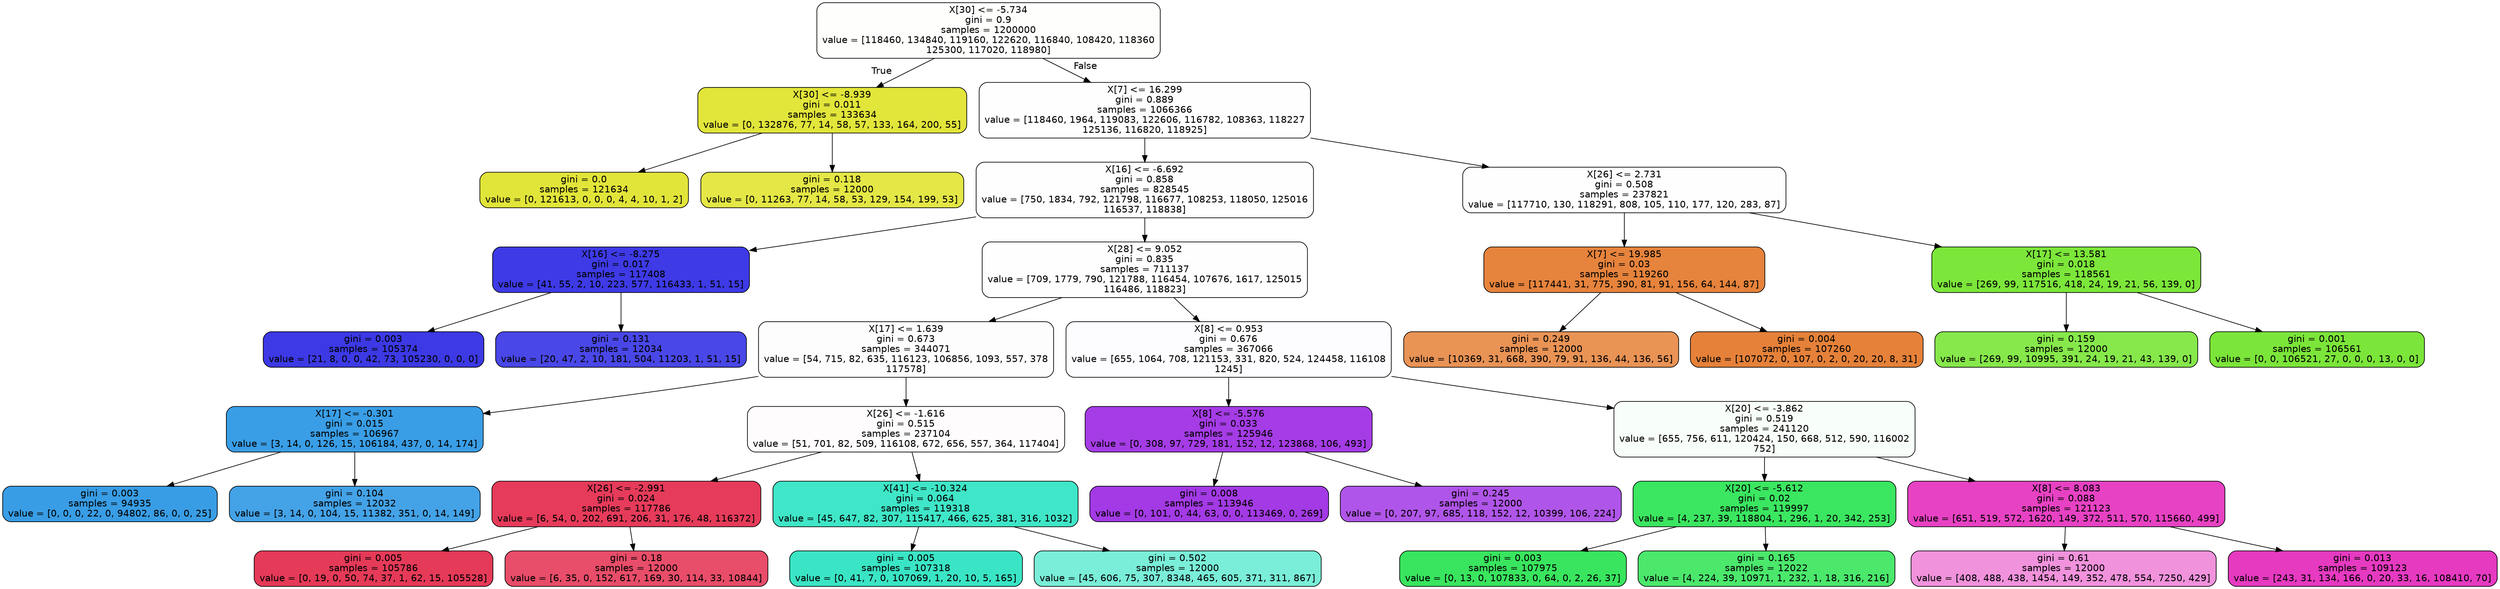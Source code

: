 digraph Tree {
node [shape=box, style="filled, rounded", color="black", fontname=helvetica] ;
edge [fontname=helvetica] ;
0 [label="X[30] <= -5.734\ngini = 0.9\nsamples = 1200000\nvalue = [118460, 134840, 119160, 122620, 116840, 108420, 118360\n125300, 117020, 118980]", fillcolor="#e2e53902"] ;
1 [label="X[30] <= -8.939\ngini = 0.011\nsamples = 133634\nvalue = [0, 132876, 77, 14, 58, 57, 133, 164, 200, 55]", fillcolor="#e2e539fe"] ;
0 -> 1 [labeldistance=2.5, labelangle=45, headlabel="True"] ;
35 [label="gini = 0.0\nsamples = 121634\nvalue = [0, 121613, 0, 0, 0, 4, 4, 10, 1, 2]", fillcolor="#e2e539ff"] ;
1 -> 35 ;
36 [label="gini = 0.118\nsamples = 12000\nvalue = [0, 11263, 77, 14, 58, 53, 129, 154, 199, 53]", fillcolor="#e2e539ef"] ;
1 -> 36 ;
2 [label="X[7] <= 16.299\ngini = 0.889\nsamples = 1066366\nvalue = [118460, 1964, 119083, 122606, 116782, 108363, 118227\n125136, 116820, 118925]", fillcolor="#a339e501"] ;
0 -> 2 [labeldistance=2.5, labelangle=-45, headlabel="False"] ;
3 [label="X[16] <= -6.692\ngini = 0.858\nsamples = 828545\nvalue = [750, 1834, 792, 121798, 116677, 108253, 118050, 125016\n116537, 118838]", fillcolor="#a339e501"] ;
2 -> 3 ;
7 [label="X[16] <= -8.275\ngini = 0.017\nsamples = 117408\nvalue = [41, 55, 2, 10, 223, 577, 116433, 1, 51, 15]", fillcolor="#3c39e5fd"] ;
3 -> 7 ;
33 [label="gini = 0.003\nsamples = 105374\nvalue = [21, 8, 0, 0, 42, 73, 105230, 0, 0, 0]", fillcolor="#3c39e5ff"] ;
7 -> 33 ;
34 [label="gini = 0.131\nsamples = 12034\nvalue = [20, 47, 2, 10, 181, 504, 11203, 1, 51, 15]", fillcolor="#3c39e5ed"] ;
7 -> 34 ;
8 [label="X[28] <= 9.052\ngini = 0.835\nsamples = 711137\nvalue = [709, 1779, 790, 121788, 116454, 107676, 1617, 125015\n116486, 118823]", fillcolor="#a339e501"] ;
3 -> 8 ;
9 [label="X[17] <= 1.639\ngini = 0.673\nsamples = 344071\nvalue = [54, 715, 82, 635, 116123, 106856, 1093, 557, 378\n117578]", fillcolor="#e5395802"] ;
8 -> 9 ;
15 [label="X[17] <= -0.301\ngini = 0.015\nsamples = 106967\nvalue = [3, 14, 0, 126, 15, 106184, 437, 0, 14, 174]", fillcolor="#399de5fd"] ;
9 -> 15 ;
37 [label="gini = 0.003\nsamples = 94935\nvalue = [0, 0, 0, 22, 0, 94802, 86, 0, 0, 25]", fillcolor="#399de5ff"] ;
15 -> 37 ;
38 [label="gini = 0.104\nsamples = 12032\nvalue = [3, 14, 0, 104, 15, 11382, 351, 0, 14, 149]", fillcolor="#399de5f1"] ;
15 -> 38 ;
16 [label="X[26] <= -1.616\ngini = 0.515\nsamples = 237104\nvalue = [51, 701, 82, 509, 116108, 672, 656, 557, 364, 117404]", fillcolor="#e5395803"] ;
9 -> 16 ;
17 [label="X[26] <= -2.991\ngini = 0.024\nsamples = 117786\nvalue = [6, 54, 0, 202, 691, 206, 31, 176, 48, 116372]", fillcolor="#e53958fc"] ;
16 -> 17 ;
27 [label="gini = 0.005\nsamples = 105786\nvalue = [0, 19, 0, 50, 74, 37, 1, 62, 15, 105528]", fillcolor="#e53958fe"] ;
17 -> 27 ;
28 [label="gini = 0.18\nsamples = 12000\nvalue = [6, 35, 0, 152, 617, 169, 30, 114, 33, 10844]", fillcolor="#e53958e5"] ;
17 -> 28 ;
18 [label="X[41] <= -10.324\ngini = 0.064\nsamples = 119318\nvalue = [45, 647, 82, 307, 115417, 466, 625, 381, 316, 1032]", fillcolor="#39e5c5f7"] ;
16 -> 18 ;
21 [label="gini = 0.005\nsamples = 107318\nvalue = [0, 41, 7, 0, 107069, 1, 20, 10, 5, 165]", fillcolor="#39e5c5fe"] ;
18 -> 21 ;
22 [label="gini = 0.502\nsamples = 12000\nvalue = [45, 606, 75, 307, 8348, 465, 605, 371, 311, 867]", fillcolor="#39e5c5ab"] ;
18 -> 22 ;
10 [label="X[8] <= 0.953\ngini = 0.676\nsamples = 367066\nvalue = [655, 1064, 708, 121153, 331, 820, 524, 124458, 116108\n1245]", fillcolor="#a339e503"] ;
8 -> 10 ;
11 [label="X[8] <= -5.576\ngini = 0.033\nsamples = 125946\nvalue = [0, 308, 97, 729, 181, 152, 12, 123868, 106, 493]", fillcolor="#a339e5fb"] ;
10 -> 11 ;
25 [label="gini = 0.008\nsamples = 113946\nvalue = [0, 101, 0, 44, 63, 0, 0, 113469, 0, 269]", fillcolor="#a339e5fe"] ;
11 -> 25 ;
26 [label="gini = 0.245\nsamples = 12000\nvalue = [0, 207, 97, 685, 118, 152, 12, 10399, 106, 224]", fillcolor="#a339e5db"] ;
11 -> 26 ;
12 [label="X[20] <= -3.862\ngini = 0.519\nsamples = 241120\nvalue = [655, 756, 611, 120424, 150, 668, 512, 590, 116002\n752]", fillcolor="#39e55e09"] ;
10 -> 12 ;
13 [label="X[20] <= -5.612\ngini = 0.02\nsamples = 119997\nvalue = [4, 237, 39, 118804, 1, 296, 1, 20, 342, 253]", fillcolor="#39e55efc"] ;
12 -> 13 ;
29 [label="gini = 0.003\nsamples = 107975\nvalue = [0, 13, 0, 107833, 0, 64, 0, 2, 26, 37]", fillcolor="#39e55eff"] ;
13 -> 29 ;
30 [label="gini = 0.165\nsamples = 12022\nvalue = [4, 224, 39, 10971, 1, 232, 1, 18, 316, 216]", fillcolor="#39e55ee8"] ;
13 -> 30 ;
14 [label="X[8] <= 8.083\ngini = 0.088\nsamples = 121123\nvalue = [651, 519, 572, 1620, 149, 372, 511, 570, 115660, 499]", fillcolor="#e539c0f3"] ;
12 -> 14 ;
19 [label="gini = 0.61\nsamples = 12000\nvalue = [408, 488, 438, 1454, 149, 352, 478, 554, 7250, 429]", fillcolor="#e539c08c"] ;
14 -> 19 ;
20 [label="gini = 0.013\nsamples = 109123\nvalue = [243, 31, 134, 166, 0, 20, 33, 16, 108410, 70]", fillcolor="#e539c0fd"] ;
14 -> 20 ;
4 [label="X[26] <= 2.731\ngini = 0.508\nsamples = 237821\nvalue = [117710, 130, 118291, 808, 105, 110, 177, 120, 283, 87]", fillcolor="#7be53901"] ;
2 -> 4 ;
5 [label="X[7] <= 19.985\ngini = 0.03\nsamples = 119260\nvalue = [117441, 31, 775, 390, 81, 91, 156, 64, 144, 87]", fillcolor="#e58139fb"] ;
4 -> 5 ;
23 [label="gini = 0.249\nsamples = 12000\nvalue = [10369, 31, 668, 390, 79, 91, 136, 44, 136, 56]", fillcolor="#e58139da"] ;
5 -> 23 ;
24 [label="gini = 0.004\nsamples = 107260\nvalue = [107072, 0, 107, 0, 2, 0, 20, 20, 8, 31]", fillcolor="#e58139ff"] ;
5 -> 24 ;
6 [label="X[17] <= 13.581\ngini = 0.018\nsamples = 118561\nvalue = [269, 99, 117516, 418, 24, 19, 21, 56, 139, 0]", fillcolor="#7be539fd"] ;
4 -> 6 ;
31 [label="gini = 0.159\nsamples = 12000\nvalue = [269, 99, 10995, 391, 24, 19, 21, 43, 139, 0]", fillcolor="#7be539e9"] ;
6 -> 31 ;
32 [label="gini = 0.001\nsamples = 106561\nvalue = [0, 0, 106521, 27, 0, 0, 0, 13, 0, 0]", fillcolor="#7be539ff"] ;
6 -> 32 ;
}